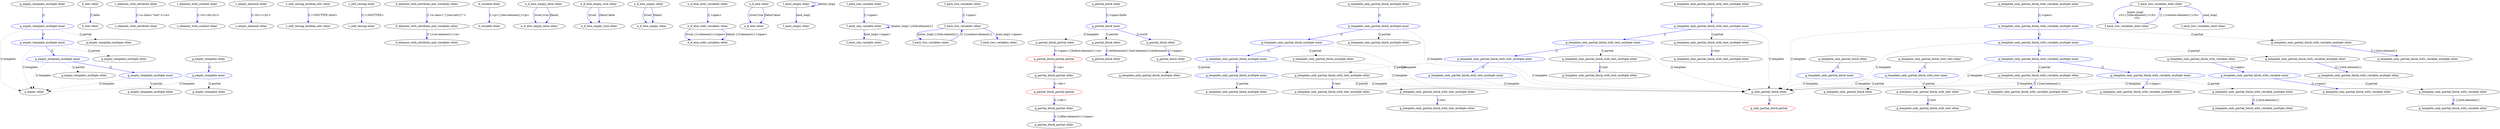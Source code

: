 digraph {
    0 [ label = "a_empty other"]
    1 [ label = "b_text other"]
    2 [ label = "c_element_with_attribute other"]
    3 [ label = "c_element_with_content other"]
    4 [ label = "c_empty_element other"]
    5 [ label = "c_self_closing_boolean_attr other"]
    6 [ label = "c_self_closing other"]
    7 [ label = "d_element_with_attribute_and_variables other"]
    8 [ label = "d_variable other"]
    9 [ label = "e_if_else_empty_false other"]
    10 [ label = "e_if_else_empty_true other"]
    11 [ label = "e_if_else_empty other"]
    12 [ label = "e_if_else_with_variables other"]
    13 [ label = "e_if_else other"]
    14 [ label = "f_each_empty other"]
    15 [ label = "f_each_one_variable other"]
    16 [ label = "f_each_two_variables other"]
    17 [ label = "g_empty_template_multiple other"]
    18 [ label = "g_empty_template other"]
    19 [ label = "g_partial_block_partial other"]
    20 [ label = "g_partial_block other"]
    21 [ label = "g_template_only_partial_block_multiple other"]
    22 [ label = "g_template_only_partial_block_with_text_multiple other"]
    23 [ label = "g_template_only_partial_block_with_text other"]
    24 [ label = "g_template_only_partial_block_with_variable_multiple other"]
    25 [ label = "g_template_only_partial_block_with_variable other"]
    26 [ label = "g_template_only_partial_block other"]
    27 [ label = "f_each_two_variables_html other"]
    28 [ label = "g_only_partial_block other"]
    29 [ label = "b_text other"]
    30 [ label = "c_element_with_attribute other"]
    31 [ label = "c_element_with_content other"]
    32 [ label = "c_empty_element other"]
    33 [ label = "c_self_closing_boolean_attr other"]
    34 [ label = "c_self_closing other"]
    35 [ label = "d_element_with_attribute_and_variables other"]
    36 [ label = "d_element_with_attribute_and_variables other"]
    37 [ label = "d_variable other"]
    38 [ label = "e_if_else_empty_false other"]
    39 [ label = "e_if_else_empty_true other"]
    40 [ label = "e_if_else_empty other"]
    41 [ label = "e_if_else_with_variables other"]
    42 [ label = "e_if_else_with_variables other"]
    43 [ label = "e_if_else other"]
    44 [ label = "f_each_empty other"]
    45 [ label = "f_each_one_variable other"]
    46 [ label = "f_each_one_variable other"]
    47 [ label = "f_each_two_variables other"]
    48 [ label = "f_each_two_variables other"]
    49 [ label = "f_each_two_variables other"]
    50 [ label = "g_empty_template_multiple inner" color = blue]
    51 [ label = "g_empty_template_multiple other"]
    52 [ label = "g_empty_template_multiple inner" color = blue]
    53 [ label = "g_empty_template_multiple other"]
    54 [ label = "g_empty_template_multiple inner" color = blue]
    55 [ label = "g_empty_template_multiple other"]
    56 [ label = "g_empty_template_multiple inner" color = blue]
    57 [ label = "g_empty_template_multiple other"]
    58 [ label = "g_empty_template inner" color = blue]
    59 [ label = "g_empty_template other"]
    60 [ label = "g_partial_block_partial partial" color = red]
    61 [ label = "g_partial_block_partial other"]
    62 [ label = "g_partial_block_partial partial" color = red]
    63 [ label = "g_partial_block_partial other"]
    64 [ label = "g_partial_block_partial other"]
    65 [ label = "g_partial_block inner" color = blue]
    66 [ label = "g_partial_block other"]
    67 [ label = "g_partial_block other"]
    68 [ label = "g_partial_block other"]
    69 [ label = "g_partial_block other"]
    70 [ label = "g_template_only_partial_block_multiple inner" color = blue]
    71 [ label = "g_template_only_partial_block_multiple other"]
    72 [ label = "g_template_only_partial_block_multiple inner" color = blue]
    73 [ label = "g_template_only_partial_block_multiple other"]
    74 [ label = "g_template_only_partial_block_multiple inner" color = blue]
    75 [ label = "g_template_only_partial_block_multiple other"]
    76 [ label = "g_template_only_partial_block_multiple inner" color = blue]
    77 [ label = "g_template_only_partial_block_multiple other"]
    78 [ label = "g_template_only_partial_block_with_text_multiple inner" color = blue]
    79 [ label = "g_template_only_partial_block_with_text_multiple other"]
    80 [ label = "g_template_only_partial_block_with_text_multiple other"]
    81 [ label = "g_template_only_partial_block_with_text_multiple inner" color = blue]
    82 [ label = "g_template_only_partial_block_with_text_multiple other"]
    83 [ label = "g_template_only_partial_block_with_text_multiple other"]
    84 [ label = "g_template_only_partial_block_with_text_multiple inner" color = blue]
    85 [ label = "g_template_only_partial_block_with_text_multiple other"]
    86 [ label = "g_template_only_partial_block_with_text_multiple other"]
    87 [ label = "g_template_only_partial_block_with_text_multiple inner" color = blue]
    88 [ label = "g_template_only_partial_block_with_text_multiple other"]
    89 [ label = "g_template_only_partial_block_with_text_multiple other"]
    90 [ label = "g_template_only_partial_block_with_text inner" color = blue]
    91 [ label = "g_template_only_partial_block_with_text other"]
    92 [ label = "g_template_only_partial_block_with_text other"]
    93 [ label = "g_template_only_partial_block_with_variable_multiple inner" color = blue]
    94 [ label = "g_template_only_partial_block_with_variable_multiple other"]
    95 [ label = "g_template_only_partial_block_with_variable_multiple other"]
    96 [ label = "g_template_only_partial_block_with_variable_multiple inner" color = blue]
    97 [ label = "g_template_only_partial_block_with_variable_multiple other"]
    98 [ label = "g_template_only_partial_block_with_variable_multiple other"]
    99 [ label = "g_template_only_partial_block_with_variable_multiple inner" color = blue]
    100 [ label = "g_template_only_partial_block_with_variable_multiple other"]
    101 [ label = "g_template_only_partial_block_with_variable_multiple other"]
    102 [ label = "g_template_only_partial_block_with_variable_multiple inner" color = blue]
    103 [ label = "g_template_only_partial_block_with_variable_multiple other"]
    104 [ label = "g_template_only_partial_block_with_variable_multiple other"]
    105 [ label = "g_template_only_partial_block_with_variable_multiple other"]
    106 [ label = "g_template_only_partial_block_with_variable inner" color = blue]
    107 [ label = "g_template_only_partial_block_with_variable other"]
    108 [ label = "g_template_only_partial_block_with_variable other"]
    109 [ label = "g_template_only_partial_block_with_variable other"]
    110 [ label = "g_template_only_partial_block inner" color = blue]
    111 [ label = "g_template_only_partial_block other"]
    112 [ label = "f_each_two_variables_html other"]
    113 [ label = "f_each_two_variables_html other"]
    114 [ label = "g_only_partial_block partial" color = red]
    1 -> 29 [ label = "[] hello" color = blue]
    2 -> 30 [ label = "[] <a class=\"test\"></a>" color = blue]
    3 -> 31 [ label = "[] <h1>hi</h1>" color = blue]
    4 -> 32 [ label = "[] <h1></h1>" color = blue]
    5 -> 33 [ label = "[] <!DOCTYPE html>" color = blue]
    6 -> 34 [ label = "[] <!DOCTYPE>" color = blue]
    7 -> 35 [ label = "[] <a class=\"{{test:attr}}\">" color = blue]
    35 -> 36 [ label = "[] {{var:element}}</a>" color = blue]
    8 -> 37 [ label = "[] <p>{{test:element}}</p>" color = blue]
    9 -> 38 [ label = "[true] true" color = blue]
    9 -> 38 [ label = "[false] " color = blue]
    10 -> 39 [ label = "[true] " color = blue]
    10 -> 39 [ label = "[false] false" color = blue]
    11 -> 40 [ label = "[true] " color = blue]
    11 -> 40 [ label = "[false] " color = blue]
    12 -> 41 [ label = "[] <span>" color = blue]
    41 -> 42 [ label = "[true] {{t:element}}</span>" color = blue]
    41 -> 42 [ label = "[false] {{f:element}}</span>" color = blue]
    13 -> 43 [ label = "[true] true" color = blue]
    13 -> 43 [ label = "[false] false" color = blue]
    14 -> 14 [ label = "[enter_loop] " color = blue]
    14 -> 44 [ label = "[end_loop] " color = blue]
    15 -> 45 [ label = "[] <span>" color = blue]
    45 -> 45 [ label = "[enter_loop] {{title:element}}" color = blue]
    45 -> 46 [ label = "[end_loop] </span>" color = blue]
    16 -> 47 [ label = "[] <span>" color = blue]
    47 -> 48 [ label = "[enter_loop] {{title:element}}" color = blue]
    48 -> 47 [ label = "[] {{content:element}}" color = blue]
    47 -> 49 [ label = "[end_loop] </span>" color = blue]
    17 -> 50 [ label = "[] " color = blue]
    50 -> 51 [ label = "[] partial" style = dotted]
    50 -> 0 [ label = "[] template" style = dotted]
    50 -> 52 [ label = "[] " color = blue]
    52 -> 53 [ label = "[] partial" style = dotted]
    52 -> 0 [ label = "[] template" style = dotted]
    52 -> 54 [ label = "[] " color = blue]
    54 -> 55 [ label = "[] partial" style = dotted]
    54 -> 0 [ label = "[] template" style = dotted]
    54 -> 56 [ label = "[] " color = blue]
    56 -> 57 [ label = "[] partial" style = dotted]
    56 -> 0 [ label = "[] template" style = dotted]
    18 -> 58 [ label = "[] " color = blue]
    58 -> 59 [ label = "[] partial" style = dotted]
    58 -> 0 [ label = "[] template" style = dotted]
    19 -> 60 [ label = "[] <span>{{before:element}}<p>" color = blue]
    60 -> 61 [ label = "[] </p>" color = blue]
    61 -> 62 [ label = "[] <div>" color = blue]
    62 -> 63 [ label = "[] </div>" color = blue]
    63 -> 64 [ label = "[] {{after:element}}</span>" color = blue]
    20 -> 65 [ label = "[] <span>hello" color = blue]
    65 -> 66 [ label = "[] partial" style = dotted]
    66 -> 67 [ label = "[] childrenstart{{test:element}}childrenend" color = blue]
    65 -> 19 [ label = "[] template" style = dotted]
    65 -> 68 [ label = "[] world" color = blue]
    68 -> 69 [ label = "[] </span>" color = blue]
    21 -> 70 [ label = "[] " color = blue]
    70 -> 71 [ label = "[] partial" style = dotted]
    70 -> 28 [ label = "[] template" style = dotted]
    70 -> 72 [ label = "[] " color = blue]
    72 -> 73 [ label = "[] partial" style = dotted]
    72 -> 28 [ label = "[] template" style = dotted]
    72 -> 74 [ label = "[] " color = blue]
    74 -> 75 [ label = "[] partial" style = dotted]
    74 -> 28 [ label = "[] template" style = dotted]
    74 -> 76 [ label = "[] " color = blue]
    76 -> 77 [ label = "[] partial" style = dotted]
    76 -> 28 [ label = "[] template" style = dotted]
    22 -> 78 [ label = "[] " color = blue]
    78 -> 79 [ label = "[] partial" style = dotted]
    79 -> 80 [ label = "[] test" color = blue]
    78 -> 28 [ label = "[] template" style = dotted]
    78 -> 81 [ label = "[] " color = blue]
    81 -> 82 [ label = "[] partial" style = dotted]
    82 -> 83 [ label = "[] test" color = blue]
    81 -> 28 [ label = "[] template" style = dotted]
    81 -> 84 [ label = "[] " color = blue]
    84 -> 85 [ label = "[] partial" style = dotted]
    85 -> 86 [ label = "[] test" color = blue]
    84 -> 28 [ label = "[] template" style = dotted]
    84 -> 87 [ label = "[] " color = blue]
    87 -> 88 [ label = "[] partial" style = dotted]
    88 -> 89 [ label = "[] test" color = blue]
    87 -> 28 [ label = "[] template" style = dotted]
    23 -> 90 [ label = "[] " color = blue]
    90 -> 91 [ label = "[] partial" style = dotted]
    91 -> 92 [ label = "[] test" color = blue]
    90 -> 28 [ label = "[] template" style = dotted]
    24 -> 93 [ label = "[] <span>" color = blue]
    93 -> 94 [ label = "[] partial" style = dotted]
    94 -> 95 [ label = "[] {{test:element}}" color = blue]
    93 -> 28 [ label = "[] template" style = dotted]
    93 -> 96 [ label = "[] " color = blue]
    96 -> 97 [ label = "[] partial" style = dotted]
    97 -> 98 [ label = "[] {{test:element}}" color = blue]
    96 -> 28 [ label = "[] template" style = dotted]
    96 -> 99 [ label = "[] " color = blue]
    99 -> 100 [ label = "[] partial" style = dotted]
    100 -> 101 [ label = "[] {{test:element}}" color = blue]
    99 -> 28 [ label = "[] template" style = dotted]
    99 -> 102 [ label = "[] " color = blue]
    102 -> 103 [ label = "[] partial" style = dotted]
    103 -> 104 [ label = "[] {{test:element}}" color = blue]
    102 -> 28 [ label = "[] template" style = dotted]
    102 -> 105 [ label = "[] </span>" color = blue]
    25 -> 106 [ label = "[] <span>" color = blue]
    106 -> 107 [ label = "[] partial" style = dotted]
    107 -> 108 [ label = "[] {{test:element}}" color = blue]
    106 -> 28 [ label = "[] template" style = dotted]
    106 -> 109 [ label = "[] </span>" color = blue]
    26 -> 110 [ label = "[] " color = blue]
    110 -> 111 [ label = "[] partial" style = dotted]
    110 -> 28 [ label = "[] template" style = dotted]
    27 -> 112 [ label = "[enter_loop] 
    <li>{{title:element}}</li>
    <li>" color = blue]
    112 -> 27 [ label = "[] {{content:element}}</li>
" color = blue]
    27 -> 113 [ label = "[end_loop] " color = blue]
    28 -> 114 [ label = "[] " color = blue]
}
